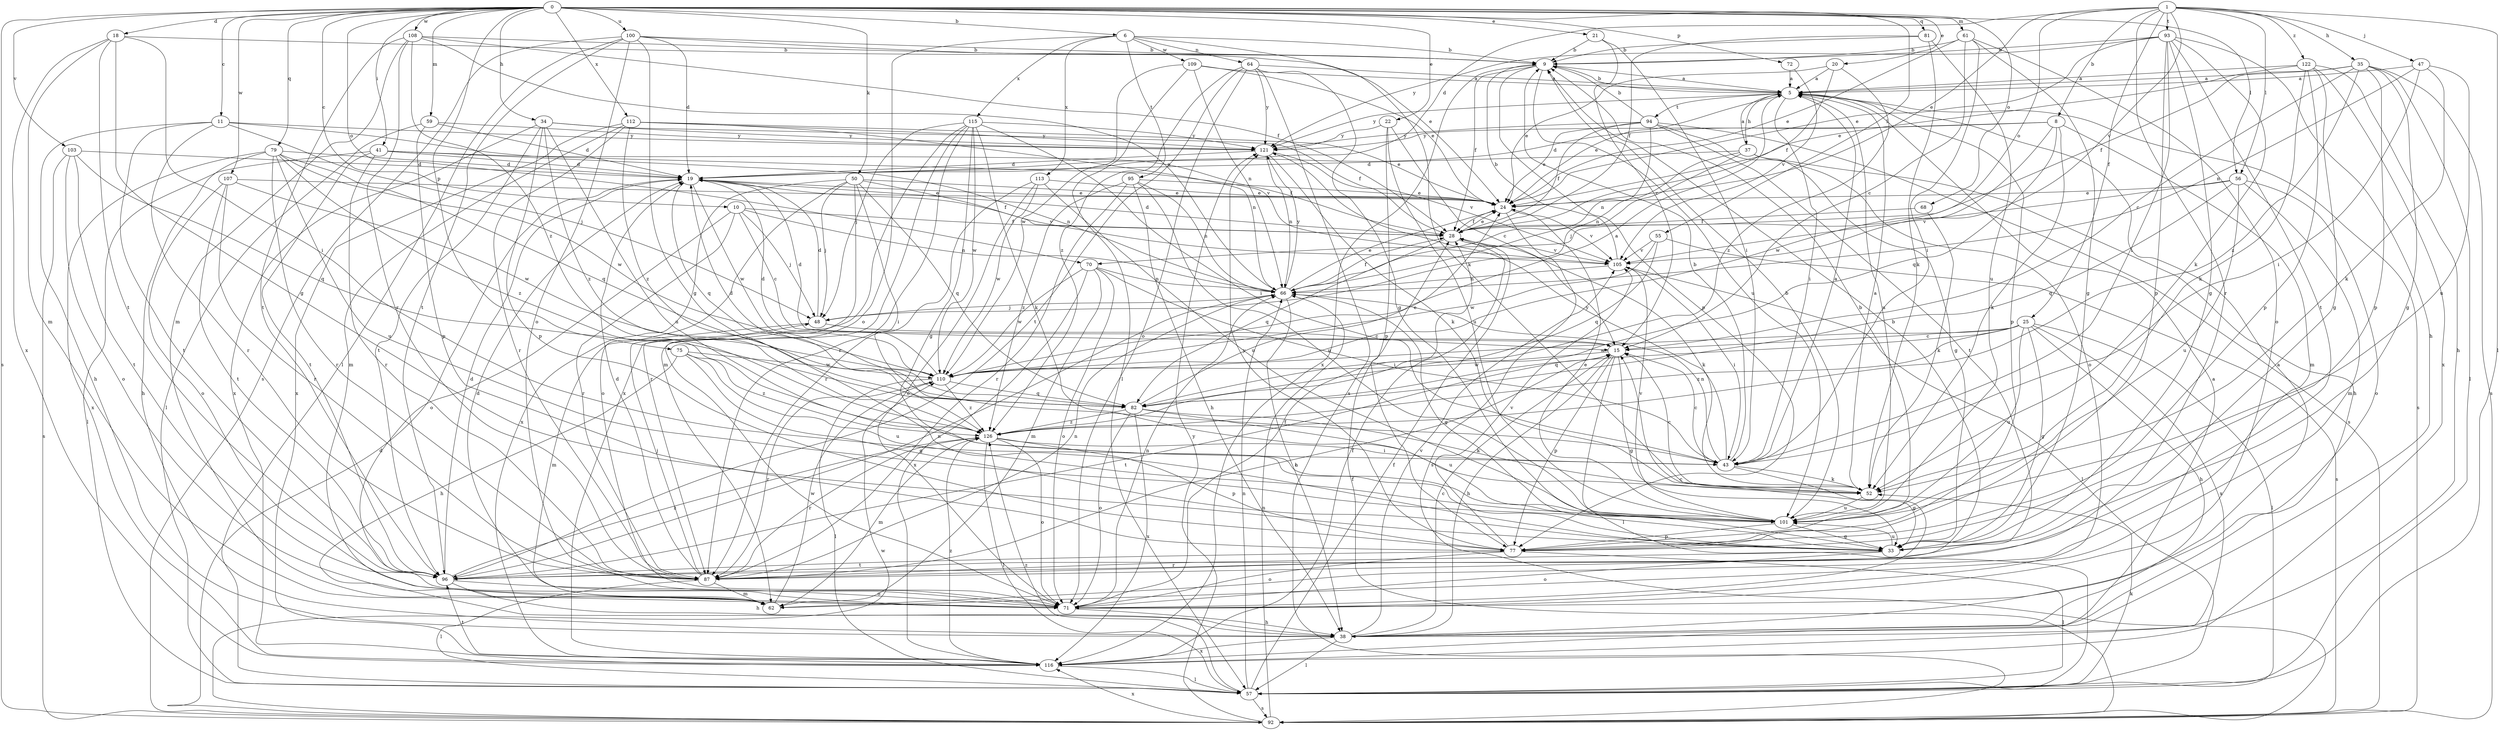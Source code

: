 strict digraph  {
0;
1;
5;
6;
8;
9;
10;
11;
15;
18;
19;
20;
21;
22;
24;
25;
28;
33;
34;
35;
37;
38;
41;
43;
47;
48;
50;
52;
55;
56;
57;
59;
61;
62;
64;
66;
68;
70;
71;
72;
75;
77;
79;
81;
82;
87;
92;
93;
94;
95;
96;
100;
101;
103;
105;
107;
108;
109;
110;
112;
113;
115;
116;
121;
122;
126;
0 -> 6  [label=b];
0 -> 10  [label=c];
0 -> 11  [label=c];
0 -> 18  [label=d];
0 -> 20  [label=e];
0 -> 21  [label=e];
0 -> 22  [label=e];
0 -> 34  [label=h];
0 -> 41  [label=i];
0 -> 50  [label=k];
0 -> 55  [label=l];
0 -> 56  [label=l];
0 -> 59  [label=m];
0 -> 61  [label=m];
0 -> 68  [label=o];
0 -> 70  [label=o];
0 -> 72  [label=p];
0 -> 75  [label=p];
0 -> 79  [label=q];
0 -> 81  [label=q];
0 -> 92  [label=s];
0 -> 100  [label=u];
0 -> 103  [label=v];
0 -> 107  [label=w];
0 -> 108  [label=w];
0 -> 112  [label=x];
1 -> 8  [label=b];
1 -> 19  [label=d];
1 -> 24  [label=e];
1 -> 25  [label=f];
1 -> 35  [label=h];
1 -> 47  [label=j];
1 -> 56  [label=l];
1 -> 57  [label=l];
1 -> 70  [label=o];
1 -> 87  [label=r];
1 -> 93  [label=t];
1 -> 105  [label=v];
1 -> 122  [label=z];
5 -> 9  [label=b];
5 -> 24  [label=e];
5 -> 37  [label=h];
5 -> 43  [label=i];
5 -> 77  [label=p];
5 -> 92  [label=s];
5 -> 94  [label=t];
5 -> 101  [label=u];
5 -> 121  [label=y];
6 -> 9  [label=b];
6 -> 52  [label=k];
6 -> 64  [label=n];
6 -> 71  [label=o];
6 -> 95  [label=t];
6 -> 109  [label=w];
6 -> 113  [label=x];
6 -> 115  [label=x];
8 -> 19  [label=d];
8 -> 52  [label=k];
8 -> 62  [label=m];
8 -> 82  [label=q];
8 -> 110  [label=w];
8 -> 121  [label=y];
9 -> 5  [label=a];
9 -> 28  [label=f];
9 -> 77  [label=p];
9 -> 101  [label=u];
9 -> 116  [label=x];
10 -> 15  [label=c];
10 -> 28  [label=f];
10 -> 48  [label=j];
10 -> 66  [label=n];
10 -> 71  [label=o];
10 -> 87  [label=r];
11 -> 38  [label=h];
11 -> 48  [label=j];
11 -> 87  [label=r];
11 -> 96  [label=t];
11 -> 105  [label=v];
11 -> 121  [label=y];
15 -> 19  [label=d];
15 -> 33  [label=g];
15 -> 38  [label=h];
15 -> 57  [label=l];
15 -> 77  [label=p];
15 -> 96  [label=t];
15 -> 110  [label=w];
18 -> 9  [label=b];
18 -> 33  [label=g];
18 -> 43  [label=i];
18 -> 62  [label=m];
18 -> 96  [label=t];
18 -> 116  [label=x];
19 -> 24  [label=e];
19 -> 28  [label=f];
19 -> 82  [label=q];
19 -> 110  [label=w];
20 -> 5  [label=a];
20 -> 24  [label=e];
20 -> 28  [label=f];
20 -> 126  [label=z];
21 -> 9  [label=b];
21 -> 15  [label=c];
21 -> 43  [label=i];
22 -> 15  [label=c];
22 -> 77  [label=p];
22 -> 101  [label=u];
22 -> 121  [label=y];
24 -> 28  [label=f];
24 -> 92  [label=s];
24 -> 105  [label=v];
25 -> 15  [label=c];
25 -> 33  [label=g];
25 -> 38  [label=h];
25 -> 57  [label=l];
25 -> 82  [label=q];
25 -> 101  [label=u];
25 -> 110  [label=w];
25 -> 116  [label=x];
25 -> 126  [label=z];
28 -> 19  [label=d];
28 -> 24  [label=e];
28 -> 52  [label=k];
28 -> 82  [label=q];
28 -> 105  [label=v];
33 -> 71  [label=o];
33 -> 87  [label=r];
33 -> 101  [label=u];
34 -> 28  [label=f];
34 -> 77  [label=p];
34 -> 96  [label=t];
34 -> 101  [label=u];
34 -> 116  [label=x];
34 -> 121  [label=y];
34 -> 126  [label=z];
35 -> 5  [label=a];
35 -> 15  [label=c];
35 -> 28  [label=f];
35 -> 33  [label=g];
35 -> 57  [label=l];
35 -> 77  [label=p];
35 -> 92  [label=s];
35 -> 126  [label=z];
37 -> 5  [label=a];
37 -> 19  [label=d];
37 -> 33  [label=g];
37 -> 38  [label=h];
37 -> 48  [label=j];
37 -> 66  [label=n];
38 -> 5  [label=a];
38 -> 15  [label=c];
38 -> 57  [label=l];
38 -> 105  [label=v];
38 -> 116  [label=x];
41 -> 19  [label=d];
41 -> 28  [label=f];
41 -> 57  [label=l];
41 -> 66  [label=n];
41 -> 87  [label=r];
41 -> 96  [label=t];
43 -> 5  [label=a];
43 -> 9  [label=b];
43 -> 15  [label=c];
43 -> 33  [label=g];
43 -> 52  [label=k];
43 -> 66  [label=n];
43 -> 121  [label=y];
47 -> 5  [label=a];
47 -> 43  [label=i];
47 -> 52  [label=k];
47 -> 66  [label=n];
47 -> 101  [label=u];
48 -> 15  [label=c];
48 -> 19  [label=d];
48 -> 62  [label=m];
50 -> 24  [label=e];
50 -> 43  [label=i];
50 -> 48  [label=j];
50 -> 71  [label=o];
50 -> 82  [label=q];
50 -> 87  [label=r];
50 -> 105  [label=v];
50 -> 116  [label=x];
52 -> 5  [label=a];
52 -> 15  [label=c];
52 -> 101  [label=u];
55 -> 82  [label=q];
55 -> 92  [label=s];
55 -> 105  [label=v];
55 -> 110  [label=w];
56 -> 24  [label=e];
56 -> 62  [label=m];
56 -> 71  [label=o];
56 -> 82  [label=q];
56 -> 101  [label=u];
56 -> 105  [label=v];
57 -> 28  [label=f];
57 -> 52  [label=k];
57 -> 66  [label=n];
57 -> 92  [label=s];
57 -> 126  [label=z];
59 -> 19  [label=d];
59 -> 57  [label=l];
59 -> 77  [label=p];
59 -> 121  [label=y];
61 -> 9  [label=b];
61 -> 15  [label=c];
61 -> 24  [label=e];
61 -> 33  [label=g];
61 -> 43  [label=i];
61 -> 71  [label=o];
62 -> 110  [label=w];
64 -> 5  [label=a];
64 -> 33  [label=g];
64 -> 71  [label=o];
64 -> 92  [label=s];
64 -> 96  [label=t];
64 -> 121  [label=y];
64 -> 126  [label=z];
66 -> 24  [label=e];
66 -> 28  [label=f];
66 -> 33  [label=g];
66 -> 38  [label=h];
66 -> 48  [label=j];
66 -> 121  [label=y];
68 -> 28  [label=f];
68 -> 52  [label=k];
70 -> 43  [label=i];
70 -> 62  [label=m];
70 -> 66  [label=n];
70 -> 71  [label=o];
70 -> 110  [label=w];
70 -> 116  [label=x];
71 -> 15  [label=c];
71 -> 19  [label=d];
71 -> 28  [label=f];
71 -> 38  [label=h];
71 -> 66  [label=n];
72 -> 5  [label=a];
72 -> 105  [label=v];
75 -> 33  [label=g];
75 -> 38  [label=h];
75 -> 101  [label=u];
75 -> 110  [label=w];
75 -> 126  [label=z];
77 -> 9  [label=b];
77 -> 57  [label=l];
77 -> 71  [label=o];
77 -> 96  [label=t];
77 -> 105  [label=v];
77 -> 121  [label=y];
79 -> 19  [label=d];
79 -> 38  [label=h];
79 -> 82  [label=q];
79 -> 87  [label=r];
79 -> 101  [label=u];
79 -> 110  [label=w];
79 -> 116  [label=x];
79 -> 126  [label=z];
81 -> 9  [label=b];
81 -> 28  [label=f];
81 -> 52  [label=k];
81 -> 101  [label=u];
82 -> 19  [label=d];
82 -> 24  [label=e];
82 -> 52  [label=k];
82 -> 71  [label=o];
82 -> 101  [label=u];
82 -> 116  [label=x];
82 -> 126  [label=z];
87 -> 9  [label=b];
87 -> 15  [label=c];
87 -> 19  [label=d];
87 -> 48  [label=j];
87 -> 57  [label=l];
87 -> 62  [label=m];
87 -> 66  [label=n];
92 -> 19  [label=d];
92 -> 28  [label=f];
92 -> 66  [label=n];
92 -> 110  [label=w];
92 -> 116  [label=x];
92 -> 121  [label=y];
93 -> 9  [label=b];
93 -> 24  [label=e];
93 -> 33  [label=g];
93 -> 38  [label=h];
93 -> 43  [label=i];
93 -> 52  [label=k];
93 -> 77  [label=p];
93 -> 96  [label=t];
93 -> 121  [label=y];
94 -> 9  [label=b];
94 -> 24  [label=e];
94 -> 28  [label=f];
94 -> 66  [label=n];
94 -> 71  [label=o];
94 -> 92  [label=s];
94 -> 96  [label=t];
94 -> 121  [label=y];
95 -> 24  [label=e];
95 -> 38  [label=h];
95 -> 66  [label=n];
95 -> 87  [label=r];
95 -> 101  [label=u];
95 -> 126  [label=z];
96 -> 19  [label=d];
96 -> 38  [label=h];
96 -> 66  [label=n];
96 -> 71  [label=o];
96 -> 126  [label=z];
100 -> 9  [label=b];
100 -> 19  [label=d];
100 -> 24  [label=e];
100 -> 33  [label=g];
100 -> 57  [label=l];
100 -> 71  [label=o];
100 -> 92  [label=s];
100 -> 96  [label=t];
101 -> 9  [label=b];
101 -> 24  [label=e];
101 -> 33  [label=g];
101 -> 77  [label=p];
101 -> 105  [label=v];
103 -> 19  [label=d];
103 -> 71  [label=o];
103 -> 82  [label=q];
103 -> 92  [label=s];
103 -> 96  [label=t];
105 -> 9  [label=b];
105 -> 43  [label=i];
105 -> 57  [label=l];
105 -> 66  [label=n];
107 -> 24  [label=e];
107 -> 71  [label=o];
107 -> 87  [label=r];
107 -> 96  [label=t];
107 -> 110  [label=w];
108 -> 9  [label=b];
108 -> 28  [label=f];
108 -> 62  [label=m];
108 -> 66  [label=n];
108 -> 87  [label=r];
108 -> 96  [label=t];
108 -> 126  [label=z];
109 -> 5  [label=a];
109 -> 24  [label=e];
109 -> 57  [label=l];
109 -> 66  [label=n];
109 -> 110  [label=w];
110 -> 5  [label=a];
110 -> 19  [label=d];
110 -> 57  [label=l];
110 -> 82  [label=q];
110 -> 87  [label=r];
110 -> 126  [label=z];
112 -> 24  [label=e];
112 -> 62  [label=m];
112 -> 66  [label=n];
112 -> 87  [label=r];
112 -> 116  [label=x];
112 -> 121  [label=y];
112 -> 126  [label=z];
113 -> 24  [label=e];
113 -> 71  [label=o];
113 -> 87  [label=r];
113 -> 101  [label=u];
113 -> 110  [label=w];
115 -> 33  [label=g];
115 -> 43  [label=i];
115 -> 48  [label=j];
115 -> 52  [label=k];
115 -> 62  [label=m];
115 -> 87  [label=r];
115 -> 110  [label=w];
115 -> 116  [label=x];
115 -> 121  [label=y];
116 -> 5  [label=a];
116 -> 28  [label=f];
116 -> 57  [label=l];
116 -> 96  [label=t];
116 -> 126  [label=z];
121 -> 19  [label=d];
121 -> 52  [label=k];
121 -> 66  [label=n];
121 -> 105  [label=v];
122 -> 5  [label=a];
122 -> 24  [label=e];
122 -> 33  [label=g];
122 -> 38  [label=h];
122 -> 52  [label=k];
122 -> 77  [label=p];
122 -> 116  [label=x];
126 -> 43  [label=i];
126 -> 57  [label=l];
126 -> 62  [label=m];
126 -> 71  [label=o];
126 -> 77  [label=p];
126 -> 87  [label=r];
}
